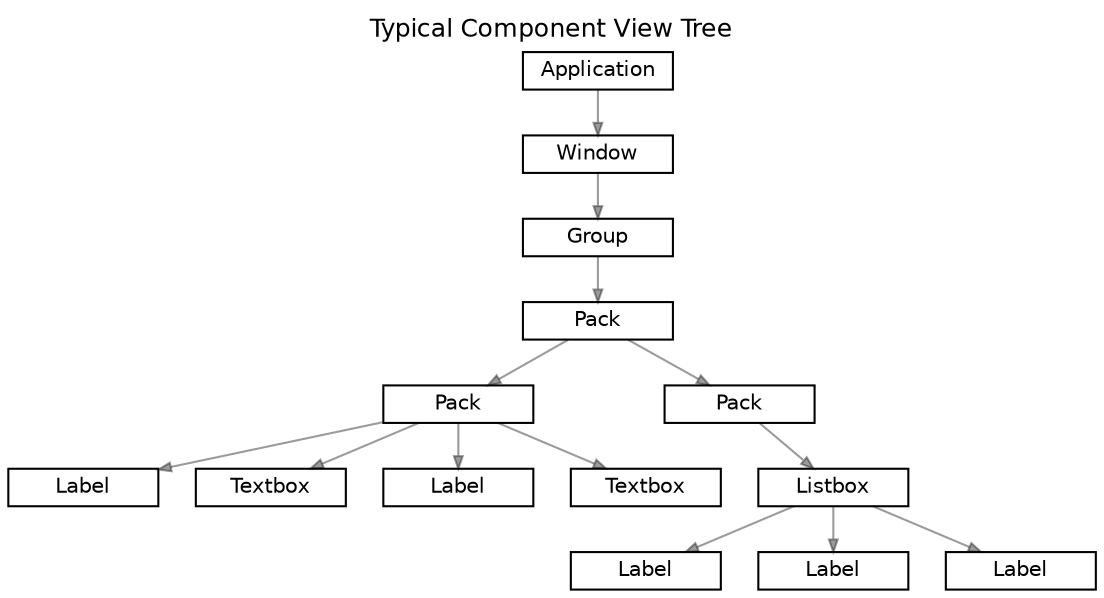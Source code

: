 digraph component_view_tree {
  label = "Typical Component View Tree";
  labelloc="top";
  fontsize=12;
  fontname=Helvetica;
  ranksep=0.3;
  rankdir=TB;

  node[fontsize=10, fontname=Helvetica, shape=box, width=1, height=0.25, fixedsize=true]
  edge[fontsize=10, fontname=Helvetica, arrowsize=0.6, color="#00000064"];

  application_instance_00 [label="Application"];
  window_instance_00 [label="Window"];
  group_instance_00 [label="Group"];
  pack_instance_00 [label="Pack"];
  pack_instance_01 [label="Pack"];
  label_instance_00 [label="Label"];
  textbox_instance_00 [label="Textbox"];
  label_instance_01 [label="Label"];
  textbox_instance_01 [label="Textbox"];
  pack_instance_03 [label="Pack"];
  listbox_instance_00 [label="Listbox"];
  label_instance_02 [label="Label"];
  label_instance_03 [label="Label"];
  label_instance_04 [label="Label"];

  application_instance_00 -> window_instance_00;
  window_instance_00 -> group_instance_00;
  group_instance_00 -> pack_instance_00;
  pack_instance_00 -> pack_instance_01;
  pack_instance_01 -> label_instance_00;
  pack_instance_01 -> textbox_instance_00;
  pack_instance_01 -> label_instance_01;
  pack_instance_01 -> textbox_instance_01;
  pack_instance_00 -> pack_instance_03;
  pack_instance_03 -> listbox_instance_00;
  listbox_instance_00 -> label_instance_02;
  listbox_instance_00 -> label_instance_03;
  listbox_instance_00 -> label_instance_04;
}
